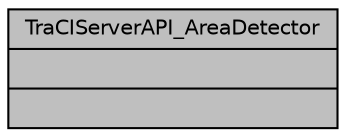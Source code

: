 digraph "TraCIServerAPI_AreaDetector"
{
  edge [fontname="Helvetica",fontsize="10",labelfontname="Helvetica",labelfontsize="10"];
  node [fontname="Helvetica",fontsize="10",shape=record];
  Node1 [label="{TraCIServerAPI_AreaDetector\n||}",height=0.2,width=0.4,color="black", fillcolor="grey75", style="filled", fontcolor="black"];
}
